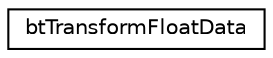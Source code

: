 digraph G
{
  edge [fontname="Helvetica",fontsize="10",labelfontname="Helvetica",labelfontsize="10"];
  node [fontname="Helvetica",fontsize="10",shape=record];
  rankdir=LR;
  Node1 [label="btTransformFloatData",height=0.2,width=0.4,color="black", fillcolor="white", style="filled",URL="$d1/d7c/structbtTransformFloatData.html",tooltip="for serialization"];
}
